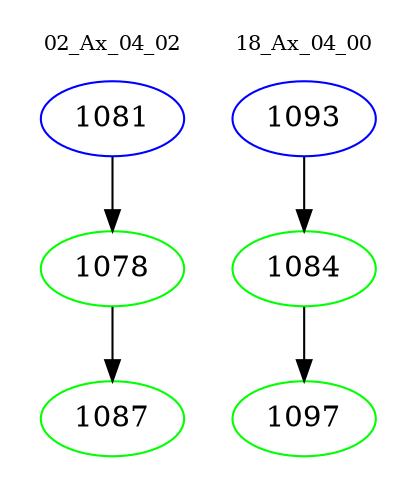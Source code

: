 digraph{
subgraph cluster_0 {
color = white
label = "02_Ax_04_02";
fontsize=10;
T0_1081 [label="1081", color="blue"]
T0_1081 -> T0_1078 [color="black"]
T0_1078 [label="1078", color="green"]
T0_1078 -> T0_1087 [color="black"]
T0_1087 [label="1087", color="green"]
}
subgraph cluster_1 {
color = white
label = "18_Ax_04_00";
fontsize=10;
T1_1093 [label="1093", color="blue"]
T1_1093 -> T1_1084 [color="black"]
T1_1084 [label="1084", color="green"]
T1_1084 -> T1_1097 [color="black"]
T1_1097 [label="1097", color="green"]
}
}
